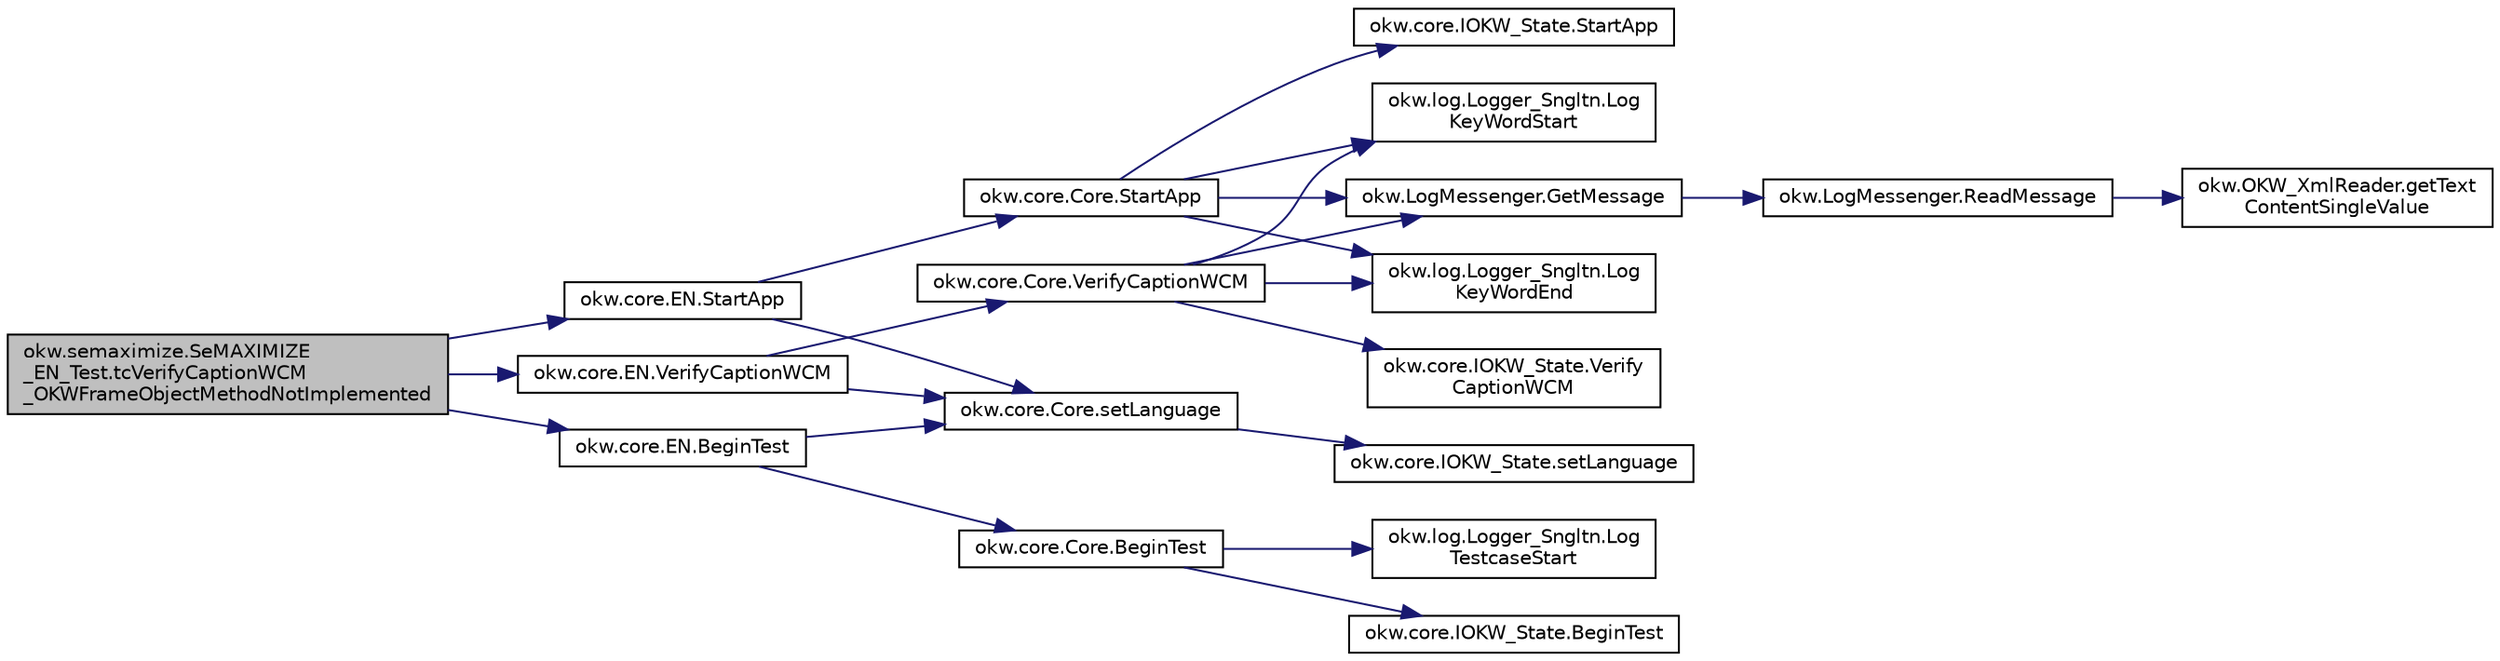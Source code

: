 digraph "okw.semaximize.SeMAXIMIZE_EN_Test.tcVerifyCaptionWCM_OKWFrameObjectMethodNotImplemented"
{
 // INTERACTIVE_SVG=YES
 // LATEX_PDF_SIZE
  edge [fontname="Helvetica",fontsize="10",labelfontname="Helvetica",labelfontsize="10"];
  node [fontname="Helvetica",fontsize="10",shape=record];
  rankdir="LR";
  Node364 [label="okw.semaximize.SeMAXIMIZE\l_EN_Test.tcVerifyCaptionWCM\l_OKWFrameObjectMethodNotImplemented",height=0.2,width=0.4,color="black", fillcolor="grey75", style="filled", fontcolor="black",tooltip="Test des Schlüsselwortes \"VerifyCaptionWCM( FN, ExpVal ) für SeMAXIMIZE."];
  Node364 -> Node365 [color="midnightblue",fontsize="10",style="solid",fontname="Helvetica"];
  Node365 [label="okw.core.EN.BeginTest",height=0.2,width=0.4,color="black", fillcolor="white", style="filled",URL="$classokw_1_1core_1_1_e_n.html#aef613b0a3e6bb8a9623984db145cae69",tooltip="Markiert den Anfang eines neuen Testfalls."];
  Node365 -> Node366 [color="midnightblue",fontsize="10",style="solid",fontname="Helvetica"];
  Node366 [label="okw.core.Core.setLanguage",height=0.2,width=0.4,color="black", fillcolor="white", style="filled",URL="$classokw_1_1core_1_1_core.html#ab4e0f723d27cb11c944ec4c82c426100",tooltip="Setzt die Sprache auf den gegebenen wert Language."];
  Node366 -> Node367 [color="midnightblue",fontsize="10",style="solid",fontname="Helvetica"];
  Node367 [label="okw.core.IOKW_State.setLanguage",height=0.2,width=0.4,color="black", fillcolor="white", style="filled",URL="$interfaceokw_1_1core_1_1_i_o_k_w___state.html#a866baa0bde08a47418f54d63bdb56097",tooltip="Interne Methode zum setzen der Sprache für die sprachabhängigen Ausgaben der Dokumentation (Log)."];
  Node365 -> Node368 [color="midnightblue",fontsize="10",style="solid",fontname="Helvetica"];
  Node368 [label="okw.core.Core.BeginTest",height=0.2,width=0.4,color="black", fillcolor="white", style="filled",URL="$classokw_1_1core_1_1_core.html#acfefe92468c9eb9e951846372726c4d8",tooltip="Markiert den Anfang eines neuen Testfalls."];
  Node368 -> Node369 [color="midnightblue",fontsize="10",style="solid",fontname="Helvetica"];
  Node369 [label="okw.log.Logger_Sngltn.Log\lTestcaseStart",height=0.2,width=0.4,color="black", fillcolor="white", style="filled",URL="$classokw_1_1log_1_1_logger___sngltn.html#a60f4ad59db847ae61df928f9920f3deb",tooltip="Ausgabe des Testfalls."];
  Node368 -> Node370 [color="midnightblue",fontsize="10",style="solid",fontname="Helvetica"];
  Node370 [label="okw.core.IOKW_State.BeginTest",height=0.2,width=0.4,color="black", fillcolor="white", style="filled",URL="$interfaceokw_1_1core_1_1_i_o_k_w___state.html#ae5480ddb1fc37eade5d899d335bc4b13",tooltip="Markiert den Anfang eines neuen Testfalls."];
  Node364 -> Node371 [color="midnightblue",fontsize="10",style="solid",fontname="Helvetica"];
  Node371 [label="okw.core.EN.StartApp",height=0.2,width=0.4,color="black", fillcolor="white", style="filled",URL="$classokw_1_1core_1_1_e_n.html#aaa7465ee7f135c724668d8b22dc2219f",tooltip="Startet die gegebene Anwendung."];
  Node371 -> Node366 [color="midnightblue",fontsize="10",style="solid",fontname="Helvetica"];
  Node371 -> Node372 [color="midnightblue",fontsize="10",style="solid",fontname="Helvetica"];
  Node372 [label="okw.core.Core.StartApp",height=0.2,width=0.4,color="black", fillcolor="white", style="filled",URL="$classokw_1_1core_1_1_core.html#ac20a22275b6aea1c4e551dce1fd0c1e9",tooltip="Startet die gegebene Anwendung."];
  Node372 -> Node373 [color="midnightblue",fontsize="10",style="solid",fontname="Helvetica"];
  Node373 [label="okw.log.Logger_Sngltn.Log\lKeyWordStart",height=0.2,width=0.4,color="black", fillcolor="white", style="filled",URL="$classokw_1_1log_1_1_logger___sngltn.html#a70ec25e200e00ecefc544e8fd371d2ef",tooltip="Ausgabe eines Schlüsselwortes."];
  Node372 -> Node374 [color="midnightblue",fontsize="10",style="solid",fontname="Helvetica"];
  Node374 [label="okw.LogMessenger.GetMessage",height=0.2,width=0.4,color="black", fillcolor="white", style="filled",URL="$classokw_1_1_log_messenger.html#af225d1f037d47b3b085175c09d78bdd2",tooltip="Holt die Log-Meldung für MethodeNmae/Textkey ohne weitere Parameter."];
  Node374 -> Node375 [color="midnightblue",fontsize="10",style="solid",fontname="Helvetica"];
  Node375 [label="okw.LogMessenger.ReadMessage",height=0.2,width=0.4,color="black", fillcolor="white", style="filled",URL="$classokw_1_1_log_messenger.html#a530cd6ab82ec82a04206a2e976ec06e3",tooltip="Interne Kernfunktion holt die Log-Meldung mit Platzhaltern aus der XML-Datei."];
  Node375 -> Node376 [color="midnightblue",fontsize="10",style="solid",fontname="Helvetica"];
  Node376 [label="okw.OKW_XmlReader.getText\lContentSingleValue",height=0.2,width=0.4,color="black", fillcolor="white", style="filled",URL="$classokw_1_1_o_k_w___xml_reader.html#ab920b5335a2e1429c14cc5f8e79f39eb",tooltip="Lies den TextContent eines Tag."];
  Node372 -> Node377 [color="midnightblue",fontsize="10",style="solid",fontname="Helvetica"];
  Node377 [label="okw.core.IOKW_State.StartApp",height=0.2,width=0.4,color="black", fillcolor="white", style="filled",URL="$interfaceokw_1_1core_1_1_i_o_k_w___state.html#a0ec9b7c60041061f1b01d85b703a27a8",tooltip="Startet die gegebene Anwendung."];
  Node372 -> Node378 [color="midnightblue",fontsize="10",style="solid",fontname="Helvetica"];
  Node378 [label="okw.log.Logger_Sngltn.Log\lKeyWordEnd",height=0.2,width=0.4,color="black", fillcolor="white", style="filled",URL="$classokw_1_1log_1_1_logger___sngltn.html#aa7d2da98631d21644da70c187f03155e",tooltip="LogKeyWordEnd:"];
  Node364 -> Node379 [color="midnightblue",fontsize="10",style="solid",fontname="Helvetica"];
  Node379 [label="okw.core.EN.VerifyCaptionWCM",height=0.2,width=0.4,color="black", fillcolor="white", style="filled",URL="$classokw_1_1core_1_1_e_n.html#a5a742184bc524f6b6dceec7cef27a951",tooltip="Überprüft die Überschrift des Objektes."];
  Node379 -> Node366 [color="midnightblue",fontsize="10",style="solid",fontname="Helvetica"];
  Node379 -> Node380 [color="midnightblue",fontsize="10",style="solid",fontname="Helvetica"];
  Node380 [label="okw.core.Core.VerifyCaptionWCM",height=0.2,width=0.4,color="black", fillcolor="white", style="filled",URL="$classokw_1_1core_1_1_core.html#a1dc3f5a21cba756cd6448f88280342ec",tooltip="Überprüft die Überschrift des Objektes."];
  Node380 -> Node373 [color="midnightblue",fontsize="10",style="solid",fontname="Helvetica"];
  Node380 -> Node374 [color="midnightblue",fontsize="10",style="solid",fontname="Helvetica"];
  Node380 -> Node381 [color="midnightblue",fontsize="10",style="solid",fontname="Helvetica"];
  Node381 [label="okw.core.IOKW_State.Verify\lCaptionWCM",height=0.2,width=0.4,color="black", fillcolor="white", style="filled",URL="$interfaceokw_1_1core_1_1_i_o_k_w___state.html#a8f08ab9f441773a456ea6a0f87f2967f",tooltip="Überprüft die Überschrift des Objektes."];
  Node380 -> Node378 [color="midnightblue",fontsize="10",style="solid",fontname="Helvetica"];
}

